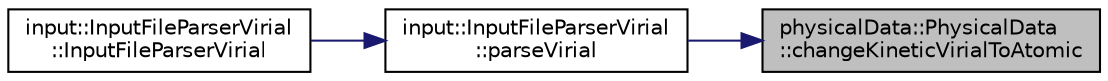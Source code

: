 digraph "physicalData::PhysicalData::changeKineticVirialToAtomic"
{
 // LATEX_PDF_SIZE
  edge [fontname="Helvetica",fontsize="10",labelfontname="Helvetica",labelfontsize="10"];
  node [fontname="Helvetica",fontsize="10",shape=record];
  rankdir="RL";
  Node1 [label="physicalData::PhysicalData\l::changeKineticVirialToAtomic",height=0.2,width=0.4,color="black", fillcolor="grey75", style="filled", fontcolor="black",tooltip="change kinetic virial to atomic"];
  Node1 -> Node2 [dir="back",color="midnightblue",fontsize="10",style="solid",fontname="Helvetica"];
  Node2 [label="input::InputFileParserVirial\l::parseVirial",height=0.2,width=0.4,color="black", fillcolor="white", style="filled",URL="$classinput_1_1InputFileParserVirial.html#ada3e7661ac78dcc24945091d9a43cd55",tooltip="parses virial command"];
  Node2 -> Node3 [dir="back",color="midnightblue",fontsize="10",style="solid",fontname="Helvetica"];
  Node3 [label="input::InputFileParserVirial\l::InputFileParserVirial",height=0.2,width=0.4,color="black", fillcolor="white", style="filled",URL="$classinput_1_1InputFileParserVirial.html#a2dd9fe5a6cca45d3b8ffb4db2b981bd4",tooltip="Construct a new Input File Parser Virial:: Input File Parser Virial object."];
}
